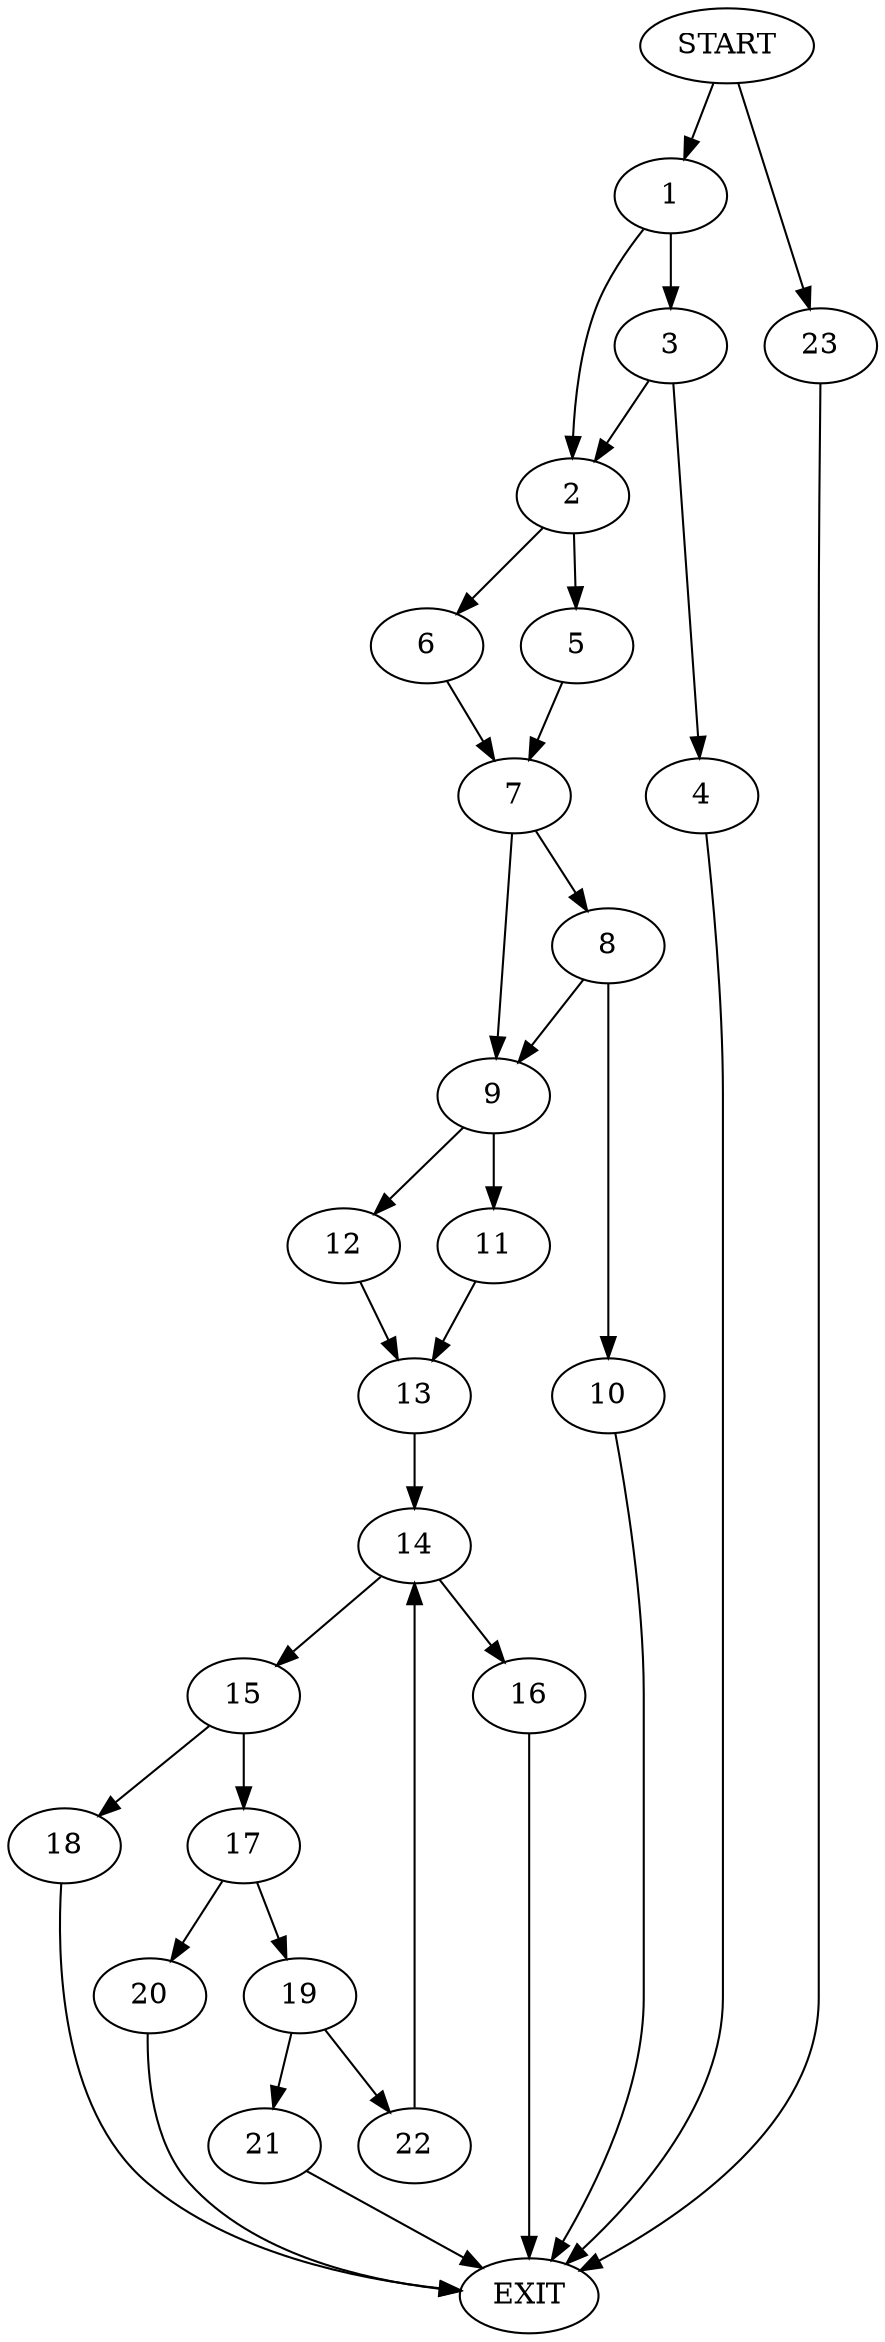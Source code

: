 digraph {
0 [label="START"]
24 [label="EXIT"]
0 -> 1
1 -> 2
1 -> 3
3 -> 4
3 -> 2
2 -> 5
2 -> 6
4 -> 24
5 -> 7
6 -> 7
7 -> 8
7 -> 9
8 -> 9
8 -> 10
9 -> 11
9 -> 12
10 -> 24
11 -> 13
12 -> 13
13 -> 14
14 -> 15
14 -> 16
16 -> 24
15 -> 17
15 -> 18
18 -> 24
17 -> 19
17 -> 20
19 -> 21
19 -> 22
20 -> 24
22 -> 14
21 -> 24
0 -> 23
23 -> 24
}
